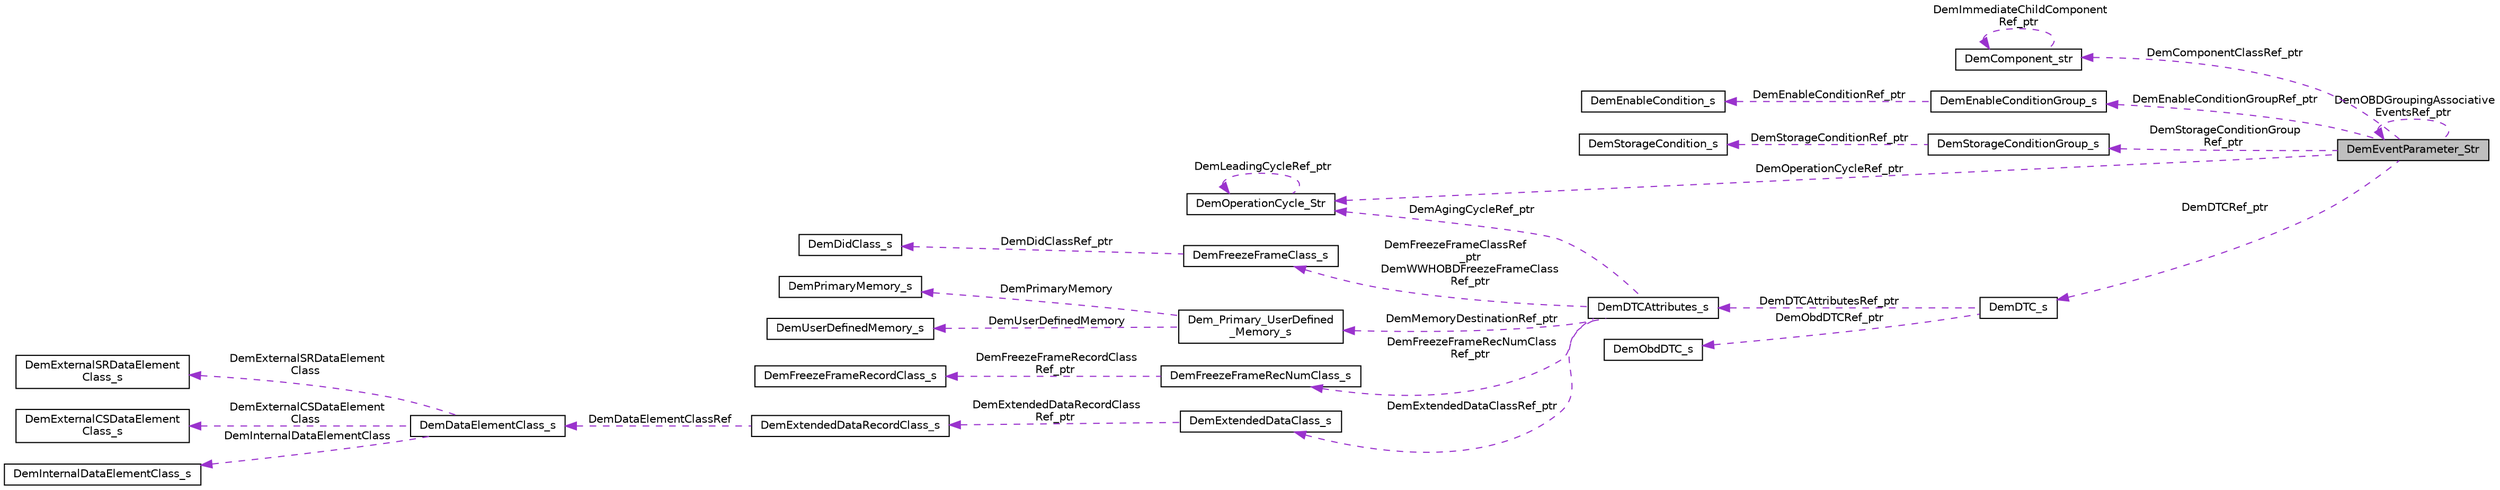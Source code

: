 digraph "DemEventParameter_Str"
{
 // LATEX_PDF_SIZE
  edge [fontname="Helvetica",fontsize="10",labelfontname="Helvetica",labelfontsize="10"];
  node [fontname="Helvetica",fontsize="10",shape=record];
  rankdir="LR";
  Node1 [label="DemEventParameter_Str",height=0.2,width=0.4,color="black", fillcolor="grey75", style="filled", fontcolor="black",tooltip=" "];
  Node1 -> Node1 [dir="back",color="darkorchid3",fontsize="10",style="dashed",label=" DemOBDGroupingAssociative\lEventsRef_ptr" ,fontname="Helvetica"];
  Node2 -> Node1 [dir="back",color="darkorchid3",fontsize="10",style="dashed",label=" DemComponentClassRef_ptr" ,fontname="Helvetica"];
  Node2 [label="DemComponent_str",height=0.2,width=0.4,color="black", fillcolor="white", style="filled",URL="$struct_dem_component__str.html",tooltip=" "];
  Node2 -> Node2 [dir="back",color="darkorchid3",fontsize="10",style="dashed",label=" DemImmediateChildComponent\lRef_ptr" ,fontname="Helvetica"];
  Node3 -> Node1 [dir="back",color="darkorchid3",fontsize="10",style="dashed",label=" DemEnableConditionGroupRef_ptr" ,fontname="Helvetica"];
  Node3 [label="DemEnableConditionGroup_s",height=0.2,width=0.4,color="black", fillcolor="white", style="filled",URL="$struct_dem_enable_condition_group__s.html",tooltip=" "];
  Node4 -> Node3 [dir="back",color="darkorchid3",fontsize="10",style="dashed",label=" DemEnableConditionRef_ptr" ,fontname="Helvetica"];
  Node4 [label="DemEnableCondition_s",height=0.2,width=0.4,color="black", fillcolor="white", style="filled",URL="$struct_dem_enable_condition__s.html",tooltip=" "];
  Node5 -> Node1 [dir="back",color="darkorchid3",fontsize="10",style="dashed",label=" DemStorageConditionGroup\lRef_ptr" ,fontname="Helvetica"];
  Node5 [label="DemStorageConditionGroup_s",height=0.2,width=0.4,color="black", fillcolor="white", style="filled",URL="$struct_dem_storage_condition_group__s.html",tooltip=" "];
  Node6 -> Node5 [dir="back",color="darkorchid3",fontsize="10",style="dashed",label=" DemStorageConditionRef_ptr" ,fontname="Helvetica"];
  Node6 [label="DemStorageCondition_s",height=0.2,width=0.4,color="black", fillcolor="white", style="filled",URL="$struct_dem_storage_condition__s.html",tooltip=" "];
  Node7 -> Node1 [dir="back",color="darkorchid3",fontsize="10",style="dashed",label=" DemOperationCycleRef_ptr" ,fontname="Helvetica"];
  Node7 [label="DemOperationCycle_Str",height=0.2,width=0.4,color="black", fillcolor="white", style="filled",URL="$struct_dem_operation_cycle___str.html",tooltip=" "];
  Node7 -> Node7 [dir="back",color="darkorchid3",fontsize="10",style="dashed",label=" DemLeadingCycleRef_ptr" ,fontname="Helvetica"];
  Node8 -> Node1 [dir="back",color="darkorchid3",fontsize="10",style="dashed",label=" DemDTCRef_ptr" ,fontname="Helvetica"];
  Node8 [label="DemDTC_s",height=0.2,width=0.4,color="black", fillcolor="white", style="filled",URL="$struct_dem_d_t_c__s.html",tooltip=" "];
  Node9 -> Node8 [dir="back",color="darkorchid3",fontsize="10",style="dashed",label=" DemObdDTCRef_ptr" ,fontname="Helvetica"];
  Node9 [label="DemObdDTC_s",height=0.2,width=0.4,color="black", fillcolor="white", style="filled",URL="$struct_dem_obd_d_t_c__s.html",tooltip=" "];
  Node10 -> Node8 [dir="back",color="darkorchid3",fontsize="10",style="dashed",label=" DemDTCAttributesRef_ptr" ,fontname="Helvetica"];
  Node10 [label="DemDTCAttributes_s",height=0.2,width=0.4,color="black", fillcolor="white", style="filled",URL="$struct_dem_d_t_c_attributes__s.html",tooltip=" "];
  Node11 -> Node10 [dir="back",color="darkorchid3",fontsize="10",style="dashed",label=" DemFreezeFrameClassRef\l_ptr\nDemWWHOBDFreezeFrameClass\lRef_ptr" ,fontname="Helvetica"];
  Node11 [label="DemFreezeFrameClass_s",height=0.2,width=0.4,color="black", fillcolor="white", style="filled",URL="$struct_dem_freeze_frame_class__s.html",tooltip=" "];
  Node12 -> Node11 [dir="back",color="darkorchid3",fontsize="10",style="dashed",label=" DemDidClassRef_ptr" ,fontname="Helvetica"];
  Node12 [label="DemDidClass_s",height=0.2,width=0.4,color="black", fillcolor="white", style="filled",URL="$struct_dem_did_class__s.html",tooltip=" "];
  Node13 -> Node10 [dir="back",color="darkorchid3",fontsize="10",style="dashed",label=" DemMemoryDestinationRef_ptr" ,fontname="Helvetica"];
  Node13 [label="Dem_Primary_UserDefined\l_Memory_s",height=0.2,width=0.4,color="black", fillcolor="white", style="filled",URL="$union_dem___primary___user_defined___memory__s.html",tooltip=" "];
  Node14 -> Node13 [dir="back",color="darkorchid3",fontsize="10",style="dashed",label=" DemPrimaryMemory" ,fontname="Helvetica"];
  Node14 [label="DemPrimaryMemory_s",height=0.2,width=0.4,color="black", fillcolor="white", style="filled",URL="$struct_dem_primary_memory__s.html",tooltip=" "];
  Node15 -> Node13 [dir="back",color="darkorchid3",fontsize="10",style="dashed",label=" DemUserDefinedMemory" ,fontname="Helvetica"];
  Node15 [label="DemUserDefinedMemory_s",height=0.2,width=0.4,color="black", fillcolor="white", style="filled",URL="$struct_dem_user_defined_memory__s.html",tooltip=" "];
  Node16 -> Node10 [dir="back",color="darkorchid3",fontsize="10",style="dashed",label=" DemFreezeFrameRecNumClass\lRef_ptr" ,fontname="Helvetica"];
  Node16 [label="DemFreezeFrameRecNumClass_s",height=0.2,width=0.4,color="black", fillcolor="white", style="filled",URL="$struct_dem_freeze_frame_rec_num_class__s.html",tooltip=" "];
  Node17 -> Node16 [dir="back",color="darkorchid3",fontsize="10",style="dashed",label=" DemFreezeFrameRecordClass\lRef_ptr" ,fontname="Helvetica"];
  Node17 [label="DemFreezeFrameRecordClass_s",height=0.2,width=0.4,color="black", fillcolor="white", style="filled",URL="$struct_dem_freeze_frame_record_class__s.html",tooltip=" "];
  Node18 -> Node10 [dir="back",color="darkorchid3",fontsize="10",style="dashed",label=" DemExtendedDataClassRef_ptr" ,fontname="Helvetica"];
  Node18 [label="DemExtendedDataClass_s",height=0.2,width=0.4,color="black", fillcolor="white", style="filled",URL="$struct_dem_extended_data_class__s.html",tooltip=" "];
  Node19 -> Node18 [dir="back",color="darkorchid3",fontsize="10",style="dashed",label=" DemExtendedDataRecordClass\lRef_ptr" ,fontname="Helvetica"];
  Node19 [label="DemExtendedDataRecordClass_s",height=0.2,width=0.4,color="black", fillcolor="white", style="filled",URL="$struct_dem_extended_data_record_class__s.html",tooltip=" "];
  Node20 -> Node19 [dir="back",color="darkorchid3",fontsize="10",style="dashed",label=" DemDataElementClassRef" ,fontname="Helvetica"];
  Node20 [label="DemDataElementClass_s",height=0.2,width=0.4,color="black", fillcolor="white", style="filled",URL="$struct_dem_data_element_class__s.html",tooltip=" "];
  Node21 -> Node20 [dir="back",color="darkorchid3",fontsize="10",style="dashed",label=" DemExternalSRDataElement\lClass" ,fontname="Helvetica"];
  Node21 [label="DemExternalSRDataElement\lClass_s",height=0.2,width=0.4,color="black", fillcolor="white", style="filled",URL="$struct_dem_external_s_r_data_element_class__s.html",tooltip=" "];
  Node22 -> Node20 [dir="back",color="darkorchid3",fontsize="10",style="dashed",label=" DemExternalCSDataElement\lClass" ,fontname="Helvetica"];
  Node22 [label="DemExternalCSDataElement\lClass_s",height=0.2,width=0.4,color="black", fillcolor="white", style="filled",URL="$struct_dem_external_c_s_data_element_class__s.html",tooltip=" "];
  Node23 -> Node20 [dir="back",color="darkorchid3",fontsize="10",style="dashed",label=" DemInternalDataElementClass" ,fontname="Helvetica"];
  Node23 [label="DemInternalDataElementClass_s",height=0.2,width=0.4,color="black", fillcolor="white", style="filled",URL="$struct_dem_internal_data_element_class__s.html",tooltip=" "];
  Node7 -> Node10 [dir="back",color="darkorchid3",fontsize="10",style="dashed",label=" DemAgingCycleRef_ptr" ,fontname="Helvetica"];
}
